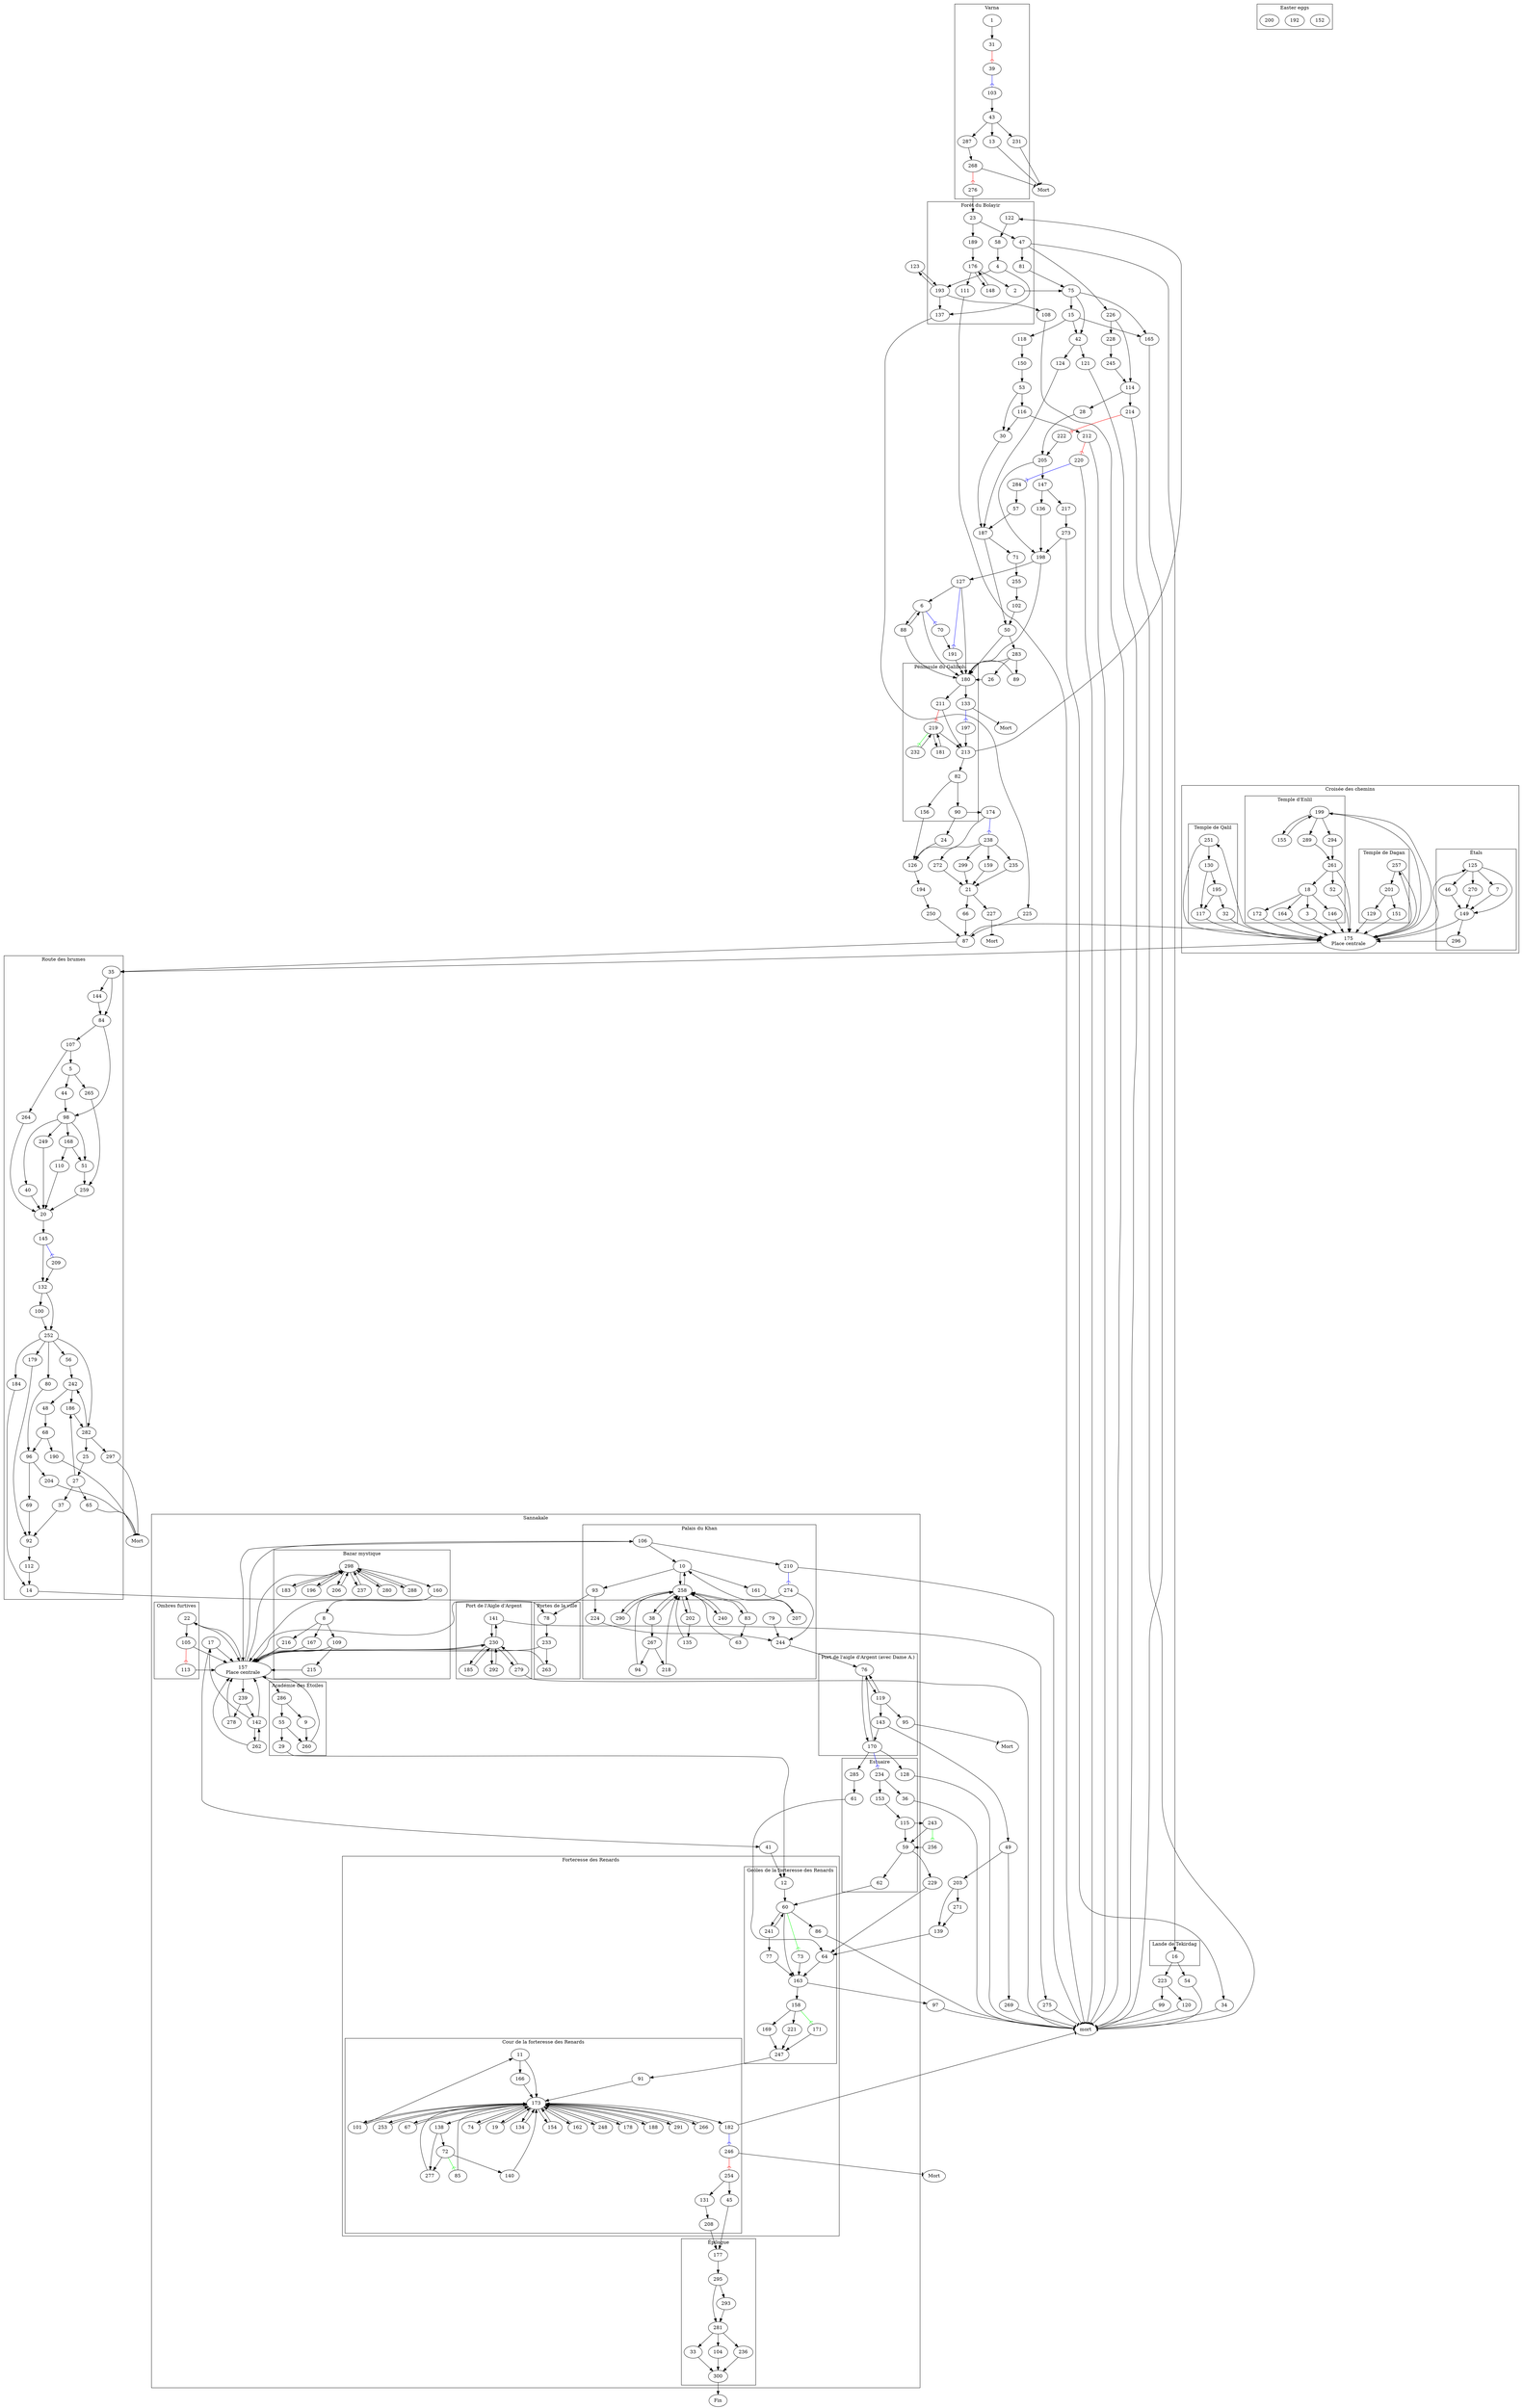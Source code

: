 digraph {
  1 -> { 31 }
  2 -> { 75 }
  3 -> { 175 }
  4 -> { 137 193 }
  5 -> { 265 44 }
  6 -> { 88 180 }
  7 -> { 149 }
  8 -> { 216 109 167 }
  9 -> { 260 }
  10 -> { 161 258 93 }
  11 -> { 166 173 }
  12 -> { 60 }
  14 -> { 78 }
  15 -> { 42 165 118 }
  16 -> { 223 54 }
  17 -> { 157 41 }
  18 -> { 146 172 3 164 }
  19 -> { 173 }
  20 -> { 145 }
  21 -> { 227 66 }
  22 -> { 105 157 }
  23 -> { 47 189 }
  24 -> { 126 }
  25 -> { 27 }
  26 -> { 180 }
  27 -> { 186 37 65 }
  28 -> { 205 }
  29 -> { 12 }
  30 -> { 187 }
  32 -> { 175 }
  33 -> { 300 }
  35 -> { 144 84 }
  37 -> { 92 }
  38 -> { 267 258 }
  40 -> { 20 }
  41 -> { 12 }
  42 -> { 124 121 }
  43 -> { 231 287 13 }
  44 -> { 98 }
  45 -> { 177 }
  46 -> { 149 }
  47 -> { 16 226 81 }
  48 -> { 68 }
  49 -> { 269 203 }
  50 -> { 283 180 }
  51 -> { 259 }
  52 -> { 175 }
  53 -> { 30 116 }
  55 -> { 29 260 }
  56 -> { 242 }
  57 -> { 187 }
  58 -> { 4 }
  59 -> { 62 229 }
  60 -> { 241 86 163 }
  61 -> { 64 }
  62 -> { 60 }
  63 -> { 258 }
  64 -> { 163 }
  66 -> { 87 }
  67 -> { 173 }
  68 -> { 190 96 }
  69 -> { 92 }
  70 -> { 191 }
  71 -> { 255 }
  72 -> { 140 277 }
  73 -> { 163 }
  74 -> { 173 }
  75 -> { 165 42 15 }
  76 -> { 170 119 }
  77 -> { 163 }
  78 -> { 233 }
  79 -> { 244 }
  80 -> { 96 }
  81 -> { 75 }
  82 -> { 90 156 }
  83 -> { 63 258 }
  84 -> { 98 107 }
  85 -> { 173 }
  87 -> { 175 35 }
  88 -> { 6 180 }
  89 -> { 180 }
  90 -> { 174 24 }
  91 -> { 173 }
  92 -> { 112 }
  93 -> { 224 78 }
  94 -> { 258 }
  96 -> { 69 204 }
  98 -> { 51 168 40 249 }
  100 -> { 252 }
  101 -> { 11 173 }
  102 -> { 50 }
  103 -> { 43 }
  104 -> { 300 }
  105 -> { 157 }
  106 -> { 10 210 157 }
  107 -> { 5 264 }
  109 -> { 215 157 }
  110 -> { 20 }
  112 -> { 14 }
  113 -> { 157 }
  114 -> { 214 28 }
  115 -> { 59 243 }
  116 -> { 30 212 }
  117 -> { 175 }
  118 -> { 150 }
  119 -> { 95 76 143 } # 143 = objet Renard
  122 -> { 58 }
  123 -> { 193 }
  124 -> { 187 }
  125 -> { 270 46 7 149 }
  126 -> { 194 }
  127 -> { 6 180 }
  129 -> { 175 }
  130 -> { 195 117 }
  131 -> { 208 }
  132 -> { 100 252 }
  134 -> { 173 }
  135 -> { 258 }
  136 -> { 198 }
  137 -> { 225 }
  138 -> { 72 277 }
  139 -> { 64 }
  140 -> { 173 }
  141 -> { 275 230 }
  142 -> { 157 17 262 }
  143 -> { 49 170 }
  144 -> { 84 }
  145 -> { 132 }
  146 -> { 175 }
  147 -> { 217 136 }
  148 -> { 176 }
  149 -> { 296 175 }
  150 -> { 53 }
  151 -> { 175 }
  152
  153 -> { 115 }
  154 -> { 173 }
  155 -> { 199 }
  156 -> { 126 }
  157 -> { 239 106 230 298 286 22 } # Hub Sannakale
  158 -> { 169 221 }
  159 -> { 21 }
  160 -> { 157 8 }
  161 -> { 207 }
  162 -> { 173 }
  163 -> { 158 97 }
  164 -> { 175 }
  166 -> { 173 }
  167 -> { 157 }
  168 -> { 110 51 }
  169 -> { 247 }
  170 -> { 128 285 76 }
  171 -> { 247 }
  172 -> { 175 }
  173 -> { 19 248 178 74 188 291 134 154 266 253 162 67 101 138 182 }
  174 -> { 126 }
  175 -> { 35 257 251 199 125 }
  176 -> { 148 111 2 }
  177 -> { 295 }
  178 -> { 173 }
  179 -> { 92 }
  180 -> { 211 133 }
  181 -> { 219 }
  183 -> { 298 }
  184 -> { 14 }
  185 -> { 230 }
  186 -> { 282 }
  187 -> { 71 50 }
  188 -> { 173 }
  189 -> { 176 }
  191 -> { 180 }
  192
  193 -> { 123 137 108 }
  194 -> { 250 }
  195 -> { 117 32 }
  196 -> { 298 }
  197 -> { 213 }
  198 -> { 127 180 }
  199 -> { 289 155 294 175 }
  200
  201 -> { 151 129 }
  202 -> { 135 258 }
  203 -> { 139 271 }
  205 -> { 147 198 }
  206 -> { 298 }
  207 -> { 10 }
  208 -> { 177 }
  209 -> { 132 }
  211 -> { 213 }
  213 -> { 82 122 }
  215 -> { 157 }
  216 -> { 157 }
  217 -> { 273 }
  218 -> { 258 }
  219 -> { 181 213 }
  221 -> { 247 }
  222 -> { 205 }
  223 -> { 99 120 }
  224 -> { 244 }
  225 -> { 87 }
  226 -> { 228 114 }
  228 -> { 245 }
  229 -> { 64 }
  230 -> { 157 292 279 141 185 }
  232 -> { 219 }
  233 -> { 263 157 }
  234 -> { 36 153 }
  235 -> { 21 }
  236 -> { 300 }
  237 -> { 298 }
  238 -> { 272 299 235 159 }
  239 -> { 278 142 }
  240 -> { 258 }
  241 -> { 77 60 }
  242 -> { 186 48 }
  243 -> { 59 }
  244 -> { 76 }
  245 -> { 114 }
  247 -> { 91 }
  248 -> { 173 }
  249 -> { 20 }
  250 -> { 87 }
  251 -> { 130 175 }
  252 -> { 179 80 56 184 282 }
  253 -> { 173 }
  254 -> { 45 131 }
  255 -> { 102 }
  256 -> { 59 } # /!\ Apprentissage du sort "dissolution de la glaise"
  257 -> { 201 175 }
  258 -> { 240 290 202 83 38 10 }
  259 -> { 20 }
  260 -> { 157 }
  261 -> { 18 175 52 } # 52 = Enlil
  262 -> { 157 142 }
  263 -> { 157 }
  264 -> { 20 }
  265 -> { 259 }
  266 -> { 173 }
  267 -> { 94 218 }
  270 -> { 149 }
  271 -> { 139 }
  272 -> { 21 }
  273 -> { 34 198 }
  274 -> { 244 157 }
  276 -> { 23 }
  277 -> { 173 }
  278 -> { 157 }
  279 -> { 230 }
  280 -> { 298 }
  281 -> { 33 104 236 }
  282 -> { 297 25 242 }
  283 -> { 180 26 89 }
  284 -> { 57 }
  285 -> { 61 }
  286 -> { 9 55 }
  287 -> { 268 }
  288 -> { 298 }
  289 -> { 261 }
  290 -> { 258 }
  291 -> { 173 }
  292 -> { 230 }
  293 -> { 281 }
  294 -> { 261 }
  295 -> { 293 281 }
  296 -> { 175 }
  298 -> { 183 288 237 280 206 196 160 }
  299 -> { 21 }
  300 -> { Fin }

  subgraph cluster_easter_eggs {
    label = "Easter eggs"

    # Pages
    152 192 200
  }

  subgraph cluster_varna {
    label = "Varna"

    # Pages
    1 31 39 103 43 231 13 287 268 276
  }

  subgraph cluster_foret_bolayir {
    label = "Forêt du Bolayir"

    # Pages
    23 189 176 148 111 2 47 81 122 58 4 137 193
  }

  subgraph cluster_peninsule_galibolu {
    label = "Péninsule du Galibolu"

    # Pages
    180 211 133 219 197 181 232 213 82 90 156
  }

  subgraph cluster_lande_tekirdag {
    label = "Lande de Tekirdag"

    # Pages
    16
  }

  subgraph cluster_croisee_chemins {
    label = "Croisée des chemins"

    # Pages
    175 [ label = "175\nPlace centrale"]

    subgraph cluster_croisee_chemins_etals {
      label = "Étals"

      # Pages
      125 270 7 46 149 296
    }
    
    subgraph cluster_croisee_chemins_temple_enlil {
      label = "Temple d'Enlil"

      # Pages
      199 155 294 289 261 52 18 3 146 172 164
    }

    subgraph cluster_croisee_chemins_temple_qalil {
      label = "Temple de Qalil"

      # Pages
      251 130 195 117 32
    }

    subgraph cluster_croisee_chemins_temple_dagan {
      label = "Temple de Dagan"

      # Pages
      257 201 129 151
    }
  }

  subgraph cluster_route_brumes {
    label = "Route des brumes"

    # Pages
    35 144 84 98 107 264 5 265 44 98 51 168 40 249 259 110 20 145 132 209 100 252 179 80 56 184 282 297 25 242 27 186 37 65 92 14 112 48 68 190 96 69 204
  }

  subgraph cluster_sannakale {
    label = "Sannakale"

    # Pages
    157 [ label = "157\nPlace centrale"]
    239 278 142 262 17 41

    subgraph cluster_sannakale_portes {
      label = "Portes de la ville"

      # Pages
      78 233 263
    }

    subgraph cluster_sannakale_palais {
      label = "Palais du Khan"

      # Pages
      106 10 210 274 244 161 258 93 224 79 240 290 202 83 38 135 63 267 94 218 207
    }

    subgraph cluster_sannakale_port {
      label = "Port de l'Aigle d'Argent"

      # Pages
      230 292 279 141 185
    }

    subgraph cluster_sannakale_port_dame_a {
        label = "Port de l'aigle d'Argent (avec Dame A.)"

        76 170 119 143 95
    }

    subgraph cluster_sannakale_bazar {
      label = "Bazar mystique"

      # Pages
      298 183 288 237 280 206 196 160 8 215 216 109 167
    }

    subgraph cluster_sannakale_academie {
      label = "Académie des Étoiles"

      # Pages
      286 55 9 29 260
    }

    subgraph cluster_sannakale_ombres {
      label = "Ombres furtives"

      # Pages
      22 105 113
    }

    subgraph cluster_sannakale_estuaire {
      label = "Estuaire"

      # Pages
      62 128 285 234 36 153 61 59 115
    }

    subgraph cluster_sannakale_forteresse {
      label = "Forteresse des Renards"

      subgraph cluster_sannakale_forteresse_geoles {
        label = "Geôles de la forteresse des Renards"

        # Pages
        12 64 60 241 77 86 163 73 158 169 171 221 247
      }

      subgraph cluster_sannakale_forteresse_cour {
        label = "Cour de la forteresse des Renards"

        # Pages
        91 173 291 266 253 19 67 74 134 154 162 248 178 188 182 101 246 11 254 166 138 72 140 85 277 131 208 45
      }
    }
    
    subgraph cluster_epilogue {
      label = "Épilogue"

      # Pages
      177 295 293 281 33 104 236 300
    }
  }

  subgraph magie {
    edge [ arrowhead = icurve ]
    
    subgraph etincelle { # 8
      edge [ color = red ]

      31 -> 39
      105 -> 113
      211 -> 219
      212 -> 220
      214 -> 222
      246 -> 254
      268 -> 276
    }

    subgraph parapluie { # 64
      edge [ color = blue ]

      6 -> 70
      39 -> 103
      127 -> 191
      133 -> 197
      145 -> 209
      170 -> 234
      174 -> 238
      182 -> 246
      210 -> 274
      220 -> 284
    }

    subgraph ouverture { # 13
      edge [ color = green ]

      60 -> 73
      72 -> 85
      158 -> 171
      219 -> 232
      243 -> 256
    }

    subgraph dissolution { # 88
      edge [ color = brown ]

    }
  }

  subgraph morts {
    edge [ arrowhead = tee, color = black ]
    
    34 -> { mort }
    36 -> { mort }
    54 -> { mort }
    86 -> { mort }
    97 -> { mort }
    99 -> { mort }
    108 -> { mort }
    111 -> { mort }
    120 -> { mort }
    121 -> { mort }
    128 -> { mort }
    165 -> { mort }
    182 -> { mort }
    210 -> { mort }
    212 -> { mort }
    214 -> { mort }
    220 -> { mort }
    269 -> { mort }
    275 -> { mort }
    279 -> { mort }
    
    # Varna
    mort1 [ label = "Mort" ]
    13 -> { mort1 }
    231 -> { mort1 }
    268 -> { mort1 }

    # Forêt du Bolayir
    mort2 [ label = "Mort" ]
    227 -> { mort2 }

    # Péninsule de Galibolu
    mort3 [ label = "Mort" ] 
    133 -> { mort3 }

    # Route des brumes
    mort4 [ label = "Mort" ]
    65 -> { mort4 }
    190 -> { mort4 }
    204 -> { mort4 }
    297 -> { mort4 }

    # Sannakale
    mort5 [ label = "Mort" ]
    95 -> { mort5 }

    # Sannakale (Forteresse des Renards)
    mort6 [ label = "Mort" ]
    246 -> { mort6 }
  }
}
